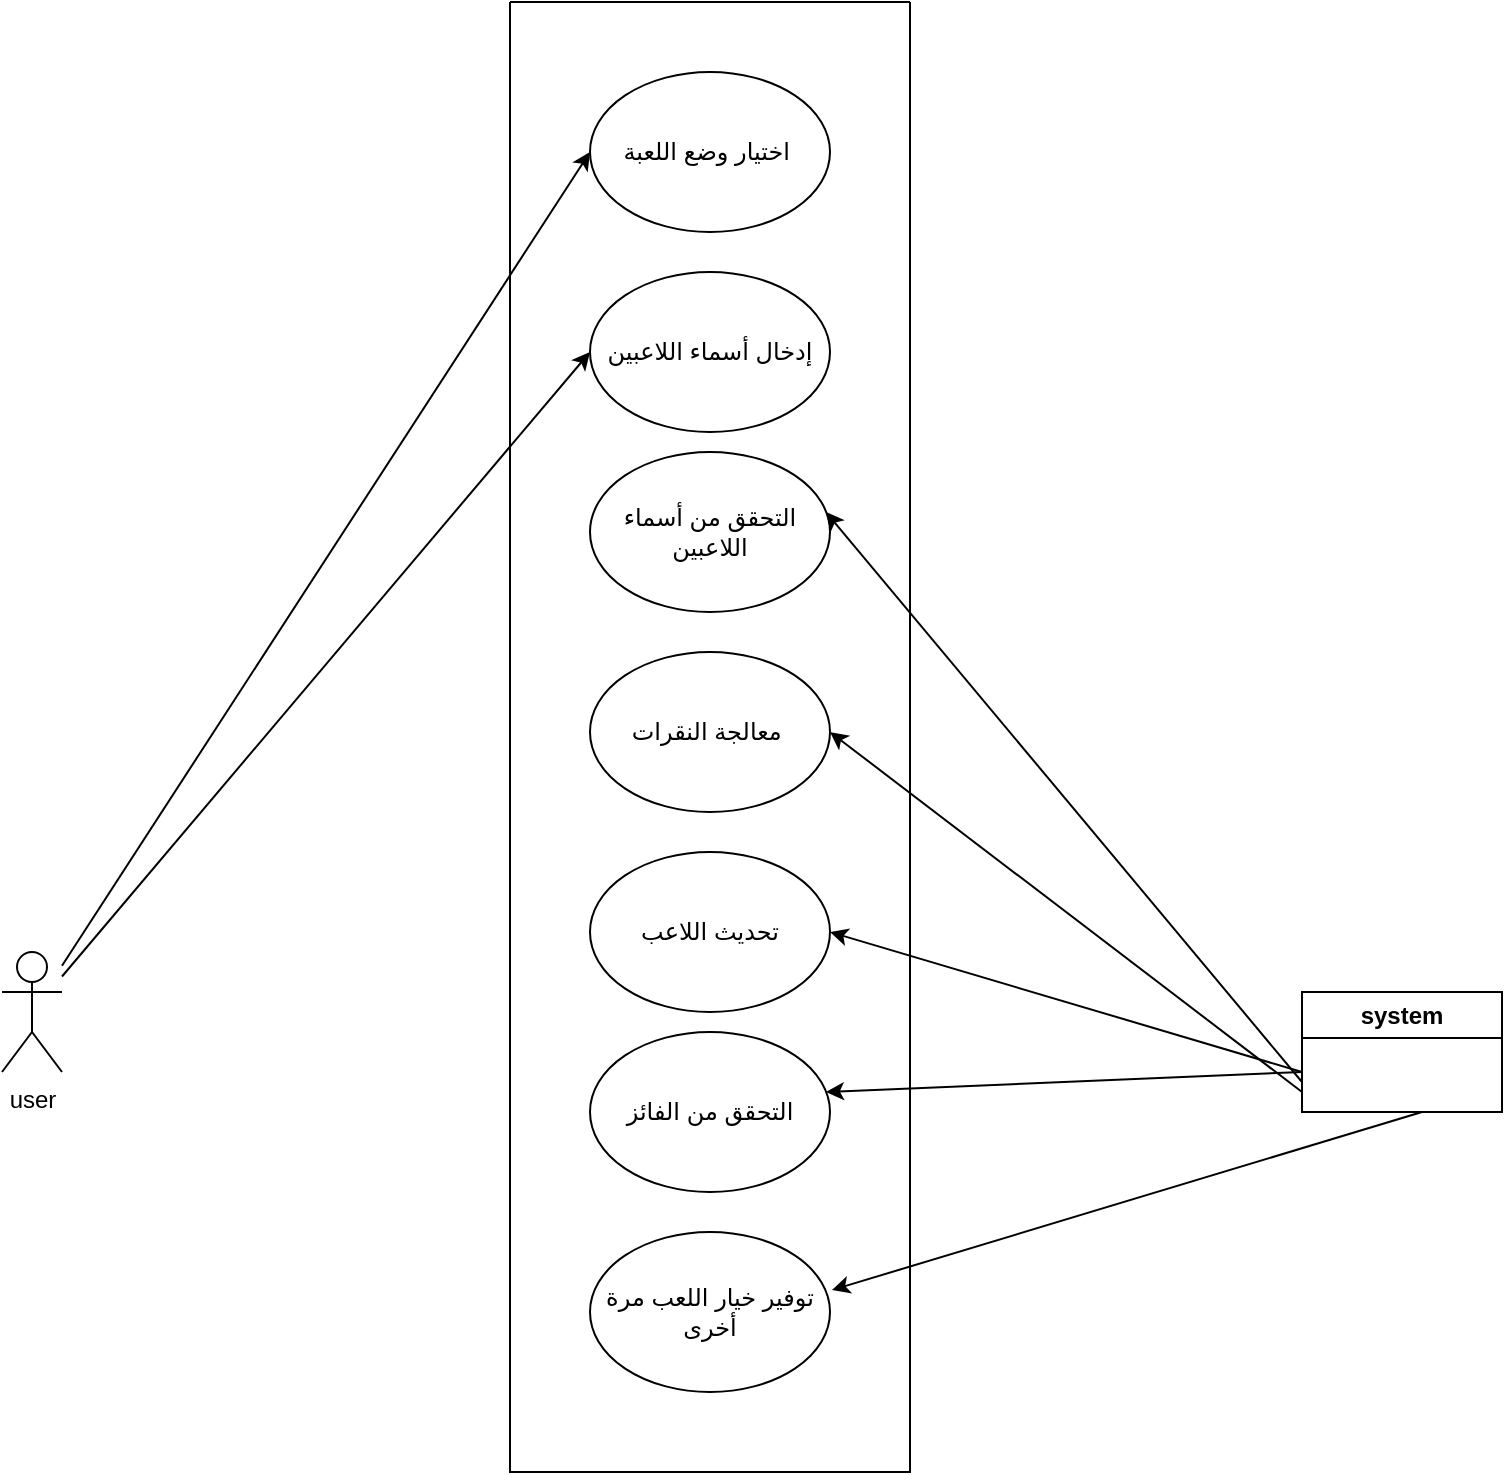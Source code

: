 <mxfile version="21.6.8" type="device">
  <diagram name="Page-1" id="KXfVVAW84HboSd04uV4A">
    <mxGraphModel dx="864" dy="516" grid="1" gridSize="10" guides="1" tooltips="1" connect="1" arrows="1" fold="1" page="1" pageScale="1" pageWidth="827" pageHeight="1169" math="0" shadow="0">
      <root>
        <mxCell id="0" />
        <mxCell id="1" parent="0" />
        <mxCell id="JgbIfaUbv3gOfz3bgXuj-1" value="" style="swimlane;startSize=0;" parent="1" vertex="1">
          <mxGeometry x="314" y="5" width="200" height="735" as="geometry" />
        </mxCell>
        <mxCell id="JgbIfaUbv3gOfz3bgXuj-15" value="&lt;p dir=&quot;RTL&quot; class=&quot;MsoNormal&quot;&gt;التحقق من أسماء اللاعبين&lt;span style=&quot;font-family:&amp;quot;Arial&amp;quot;,sans-serif;mso-ascii-font-family:Calibri;&lt;br/&gt;mso-ascii-theme-font:minor-latin;mso-hansi-font-family:Calibri;mso-hansi-theme-font:&lt;br/&gt;minor-latin;mso-bidi-theme-font:minor-bidi&quot; lang=&quot;AR-SA&quot;&gt;&lt;/span&gt;&lt;/p&gt;" style="ellipse;whiteSpace=wrap;html=1;" parent="JgbIfaUbv3gOfz3bgXuj-1" vertex="1">
          <mxGeometry x="40" y="225" width="120" height="80" as="geometry" />
        </mxCell>
        <mxCell id="JgbIfaUbv3gOfz3bgXuj-14" value="&lt;p dir=&quot;RTL&quot; class=&quot;MsoNormal&quot;&gt;&lt;span dir=&quot;RTL&quot;&gt;&lt;/span&gt;&lt;span style=&quot;font-family:&amp;quot;Arial&amp;quot;,sans-serif;mso-ascii-font-family:Calibri;&lt;br/&gt;mso-ascii-theme-font:minor-latin;mso-hansi-font-family:Calibri;mso-hansi-theme-font:&lt;br/&gt;minor-latin&quot; lang=&quot;AR-SA&quot;&gt;&lt;span dir=&quot;RTL&quot;&gt;&lt;/span&gt;&lt;span dir=&quot;RTL&quot;&gt;&lt;/span&gt;&amp;nbsp;معالجة النقرات&lt;/span&gt;&lt;span style=&quot;font-family:&amp;quot;Arial&amp;quot;,sans-serif;mso-ascii-font-family:Calibri;mso-ascii-theme-font:&lt;br/&gt;minor-latin;mso-hansi-font-family:Calibri;mso-hansi-theme-font:minor-latin;&lt;br/&gt;mso-bidi-theme-font:minor-bidi&quot; lang=&quot;AR-SA&quot;&gt;&lt;/span&gt;&lt;/p&gt;" style="ellipse;whiteSpace=wrap;html=1;" parent="JgbIfaUbv3gOfz3bgXuj-1" vertex="1">
          <mxGeometry x="40" y="325" width="120" height="80" as="geometry" />
        </mxCell>
        <mxCell id="JgbIfaUbv3gOfz3bgXuj-13" value="&lt;p dir=&quot;RTL&quot; class=&quot;MsoNormal&quot;&gt;تحديث اللاعب&lt;span style=&quot;font-family:&amp;quot;Arial&amp;quot;,sans-serif;mso-ascii-font-family:Calibri;mso-ascii-theme-font:&lt;br/&gt;minor-latin;mso-hansi-font-family:Calibri;mso-hansi-theme-font:minor-latin;&lt;br/&gt;mso-bidi-theme-font:minor-bidi&quot; lang=&quot;AR-SA&quot;&gt;&lt;/span&gt;&lt;/p&gt;" style="ellipse;whiteSpace=wrap;html=1;" parent="JgbIfaUbv3gOfz3bgXuj-1" vertex="1">
          <mxGeometry x="40" y="425" width="120" height="80" as="geometry" />
        </mxCell>
        <mxCell id="JgbIfaUbv3gOfz3bgXuj-12" value="&lt;p dir=&quot;RTL&quot; class=&quot;MsoNormal&quot;&gt;التحقق من الفائز&lt;span style=&quot;font-family:&amp;quot;Arial&amp;quot;,sans-serif;mso-ascii-font-family:Calibri;&lt;br/&gt;mso-ascii-theme-font:minor-latin;mso-hansi-font-family:Calibri;mso-hansi-theme-font:&lt;br/&gt;minor-latin;mso-bidi-theme-font:minor-bidi&quot; lang=&quot;AR-SA&quot;&gt;&lt;/span&gt;&lt;/p&gt;" style="ellipse;whiteSpace=wrap;html=1;" parent="JgbIfaUbv3gOfz3bgXuj-1" vertex="1">
          <mxGeometry x="40" y="515" width="120" height="80" as="geometry" />
        </mxCell>
        <mxCell id="JgbIfaUbv3gOfz3bgXuj-10" value="&lt;p dir=&quot;RTL&quot; class=&quot;MsoNormal&quot;&gt;توفير خيار اللعب مرة أخرى&lt;span style=&quot;font-family:&amp;quot;Arial&amp;quot;,sans-serif;mso-ascii-font-family:Calibri;&lt;br/&gt;mso-ascii-theme-font:minor-latin;mso-hansi-font-family:Calibri;mso-hansi-theme-font:&lt;br/&gt;minor-latin;mso-bidi-theme-font:minor-bidi&quot; lang=&quot;AR-SA&quot;&gt;&lt;/span&gt;&lt;/p&gt;" style="ellipse;whiteSpace=wrap;html=1;" parent="JgbIfaUbv3gOfz3bgXuj-1" vertex="1">
          <mxGeometry x="40" y="615" width="120" height="80" as="geometry" />
        </mxCell>
        <mxCell id="JgbIfaUbv3gOfz3bgXuj-6" value="&lt;p dir=&quot;RTL&quot; class=&quot;MsoNormal&quot;&gt;إدخال أسماء اللاعبين&lt;span style=&quot;font-family:&amp;quot;Arial&amp;quot;,sans-serif;mso-ascii-font-family:Calibri;&lt;br/&gt;mso-ascii-theme-font:minor-latin;mso-hansi-font-family:Calibri;mso-hansi-theme-font:&lt;br/&gt;minor-latin;mso-bidi-theme-font:minor-bidi&quot; lang=&quot;AR-SA&quot;&gt;&lt;/span&gt;&lt;/p&gt;" style="ellipse;whiteSpace=wrap;html=1;" parent="JgbIfaUbv3gOfz3bgXuj-1" vertex="1">
          <mxGeometry x="40" y="135" width="120" height="80" as="geometry" />
        </mxCell>
        <mxCell id="JgbIfaUbv3gOfz3bgXuj-5" value="&lt;p dir=&quot;RTL&quot; class=&quot;MsoNormal&quot;&gt;&lt;span dir=&quot;RTL&quot;&gt;&lt;/span&gt;&lt;span style=&quot;font-family:&amp;quot;Arial&amp;quot;,sans-serif;mso-ascii-font-family:Calibri;&lt;br/&gt;mso-ascii-theme-font:minor-latin;mso-hansi-font-family:Calibri;mso-hansi-theme-font:&lt;br/&gt;minor-latin&quot; lang=&quot;AR-SA&quot;&gt;&lt;span dir=&quot;RTL&quot;&gt;&lt;/span&gt;&lt;span dir=&quot;RTL&quot;&gt;&lt;/span&gt;&amp;nbsp;اختيار وضع اللعبة&lt;/span&gt;&lt;span style=&quot;font-family:&amp;quot;Arial&amp;quot;,sans-serif;mso-ascii-font-family:Calibri;mso-ascii-theme-font:&lt;br/&gt;minor-latin;mso-hansi-font-family:Calibri;mso-hansi-theme-font:minor-latin;&lt;br/&gt;mso-bidi-theme-font:minor-bidi&quot; lang=&quot;AR-SA&quot;&gt;&lt;/span&gt;&lt;/p&gt;" style="ellipse;whiteSpace=wrap;html=1;" parent="JgbIfaUbv3gOfz3bgXuj-1" vertex="1">
          <mxGeometry x="40" y="35" width="120" height="80" as="geometry" />
        </mxCell>
        <mxCell id="JgbIfaUbv3gOfz3bgXuj-16" value="user" style="shape=umlActor;verticalLabelPosition=bottom;verticalAlign=top;html=1;outlineConnect=0;" parent="1" vertex="1">
          <mxGeometry x="60" y="480" width="30" height="60" as="geometry" />
        </mxCell>
        <mxCell id="JgbIfaUbv3gOfz3bgXuj-17" value="system" style="swimlane;whiteSpace=wrap;html=1;" parent="1" vertex="1">
          <mxGeometry x="710" y="500" width="100" height="60" as="geometry" />
        </mxCell>
        <mxCell id="JgbIfaUbv3gOfz3bgXuj-21" value="" style="endArrow=classic;html=1;rounded=0;entryX=1.008;entryY=0.363;entryDx=0;entryDy=0;entryPerimeter=0;" parent="1" target="JgbIfaUbv3gOfz3bgXuj-10" edge="1">
          <mxGeometry width="50" height="50" relative="1" as="geometry">
            <mxPoint x="770" y="560" as="sourcePoint" />
            <mxPoint x="440" y="530" as="targetPoint" />
          </mxGeometry>
        </mxCell>
        <mxCell id="JgbIfaUbv3gOfz3bgXuj-23" value="" style="endArrow=classic;html=1;rounded=0;entryX=0.983;entryY=0.375;entryDx=0;entryDy=0;entryPerimeter=0;" parent="1" target="JgbIfaUbv3gOfz3bgXuj-12" edge="1">
          <mxGeometry width="50" height="50" relative="1" as="geometry">
            <mxPoint x="710" y="540" as="sourcePoint" />
            <mxPoint x="440" y="530" as="targetPoint" />
          </mxGeometry>
        </mxCell>
        <mxCell id="JgbIfaUbv3gOfz3bgXuj-24" value="" style="endArrow=classic;html=1;rounded=0;entryX=1;entryY=0.5;entryDx=0;entryDy=0;" parent="1" target="JgbIfaUbv3gOfz3bgXuj-13" edge="1">
          <mxGeometry width="50" height="50" relative="1" as="geometry">
            <mxPoint x="710" y="540" as="sourcePoint" />
            <mxPoint x="440" y="530" as="targetPoint" />
          </mxGeometry>
        </mxCell>
        <mxCell id="JgbIfaUbv3gOfz3bgXuj-25" value="" style="endArrow=classic;html=1;rounded=0;entryX=1;entryY=0.5;entryDx=0;entryDy=0;" parent="1" target="JgbIfaUbv3gOfz3bgXuj-14" edge="1">
          <mxGeometry width="50" height="50" relative="1" as="geometry">
            <mxPoint x="710" y="550" as="sourcePoint" />
            <mxPoint x="440" y="530" as="targetPoint" />
          </mxGeometry>
        </mxCell>
        <mxCell id="JgbIfaUbv3gOfz3bgXuj-26" value="" style="endArrow=classic;html=1;rounded=0;entryX=0;entryY=0.5;entryDx=0;entryDy=0;" parent="1" source="JgbIfaUbv3gOfz3bgXuj-16" target="JgbIfaUbv3gOfz3bgXuj-5" edge="1">
          <mxGeometry width="50" height="50" relative="1" as="geometry">
            <mxPoint x="390" y="580" as="sourcePoint" />
            <mxPoint x="440" y="530" as="targetPoint" />
          </mxGeometry>
        </mxCell>
        <mxCell id="JgbIfaUbv3gOfz3bgXuj-27" value="" style="endArrow=classic;html=1;rounded=0;entryX=0;entryY=0.5;entryDx=0;entryDy=0;" parent="1" source="JgbIfaUbv3gOfz3bgXuj-16" target="JgbIfaUbv3gOfz3bgXuj-6" edge="1">
          <mxGeometry width="50" height="50" relative="1" as="geometry">
            <mxPoint x="390" y="580" as="sourcePoint" />
            <mxPoint x="440" y="530" as="targetPoint" />
          </mxGeometry>
        </mxCell>
        <mxCell id="JgbIfaUbv3gOfz3bgXuj-28" value="" style="endArrow=classic;html=1;rounded=0;exitX=0;exitY=0.75;exitDx=0;exitDy=0;entryX=0.983;entryY=0.375;entryDx=0;entryDy=0;entryPerimeter=0;" parent="1" source="JgbIfaUbv3gOfz3bgXuj-17" target="JgbIfaUbv3gOfz3bgXuj-15" edge="1">
          <mxGeometry width="50" height="50" relative="1" as="geometry">
            <mxPoint x="390" y="580" as="sourcePoint" />
            <mxPoint x="440" y="530" as="targetPoint" />
          </mxGeometry>
        </mxCell>
      </root>
    </mxGraphModel>
  </diagram>
</mxfile>
